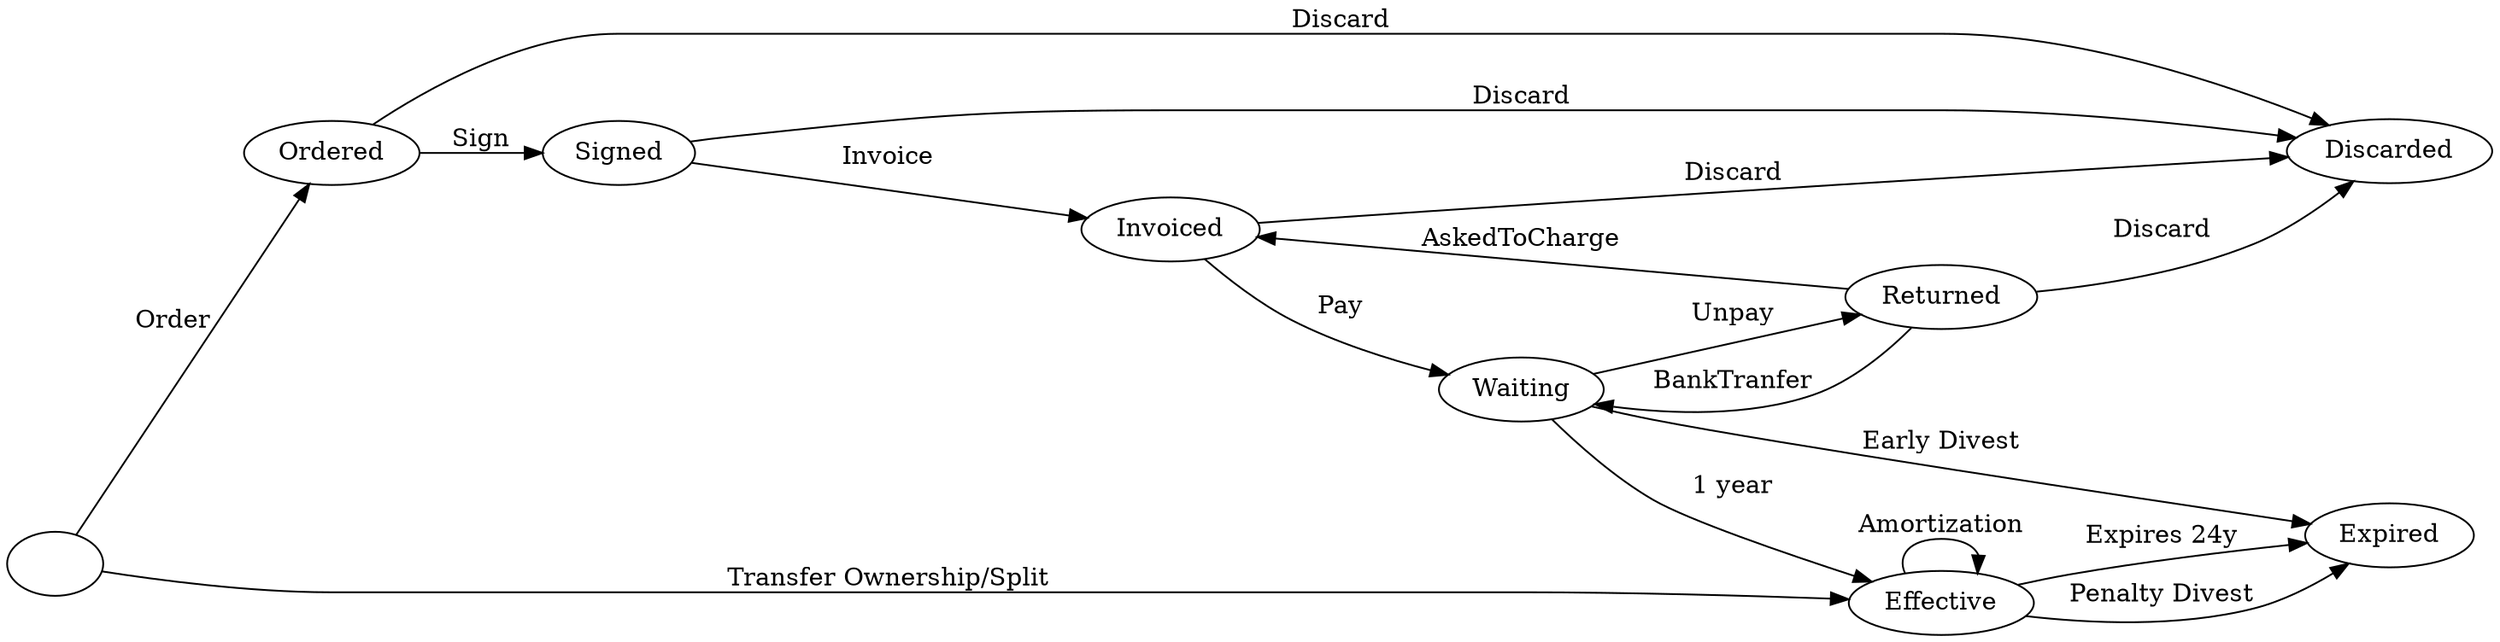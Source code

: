 digraph G {
rankdir=LR
Discarded
"" -> Ordered [label=Order]
Ordered -> Signed [label=Sign]
Signed -> Invoiced [label=Invoice]
Invoiced -> Waiting [label=Pay]
Waiting -> Effective [label="1 year"]
Effective -> Effective [label="Amortization"]
Effective -> Expired [label="Expires 24y"]
Effective -> Expired [label="Penalty Divest"]
Waiting -> Expired  [label="Early Divest"]

Waiting -> Returned [label=Unpay]
Returned -> Waiting [label=BankTranfer]
Returned -> Invoiced [label=AskedToCharge]
Returned -> Discarded [label=Discard]
Ordered -> Discarded [label=Discard]
Signed -> Discarded [label=Discard]
Invoiced -> Discarded [label=Discard]

"" -> Effective [label="Transfer Ownership/Split"]
}

